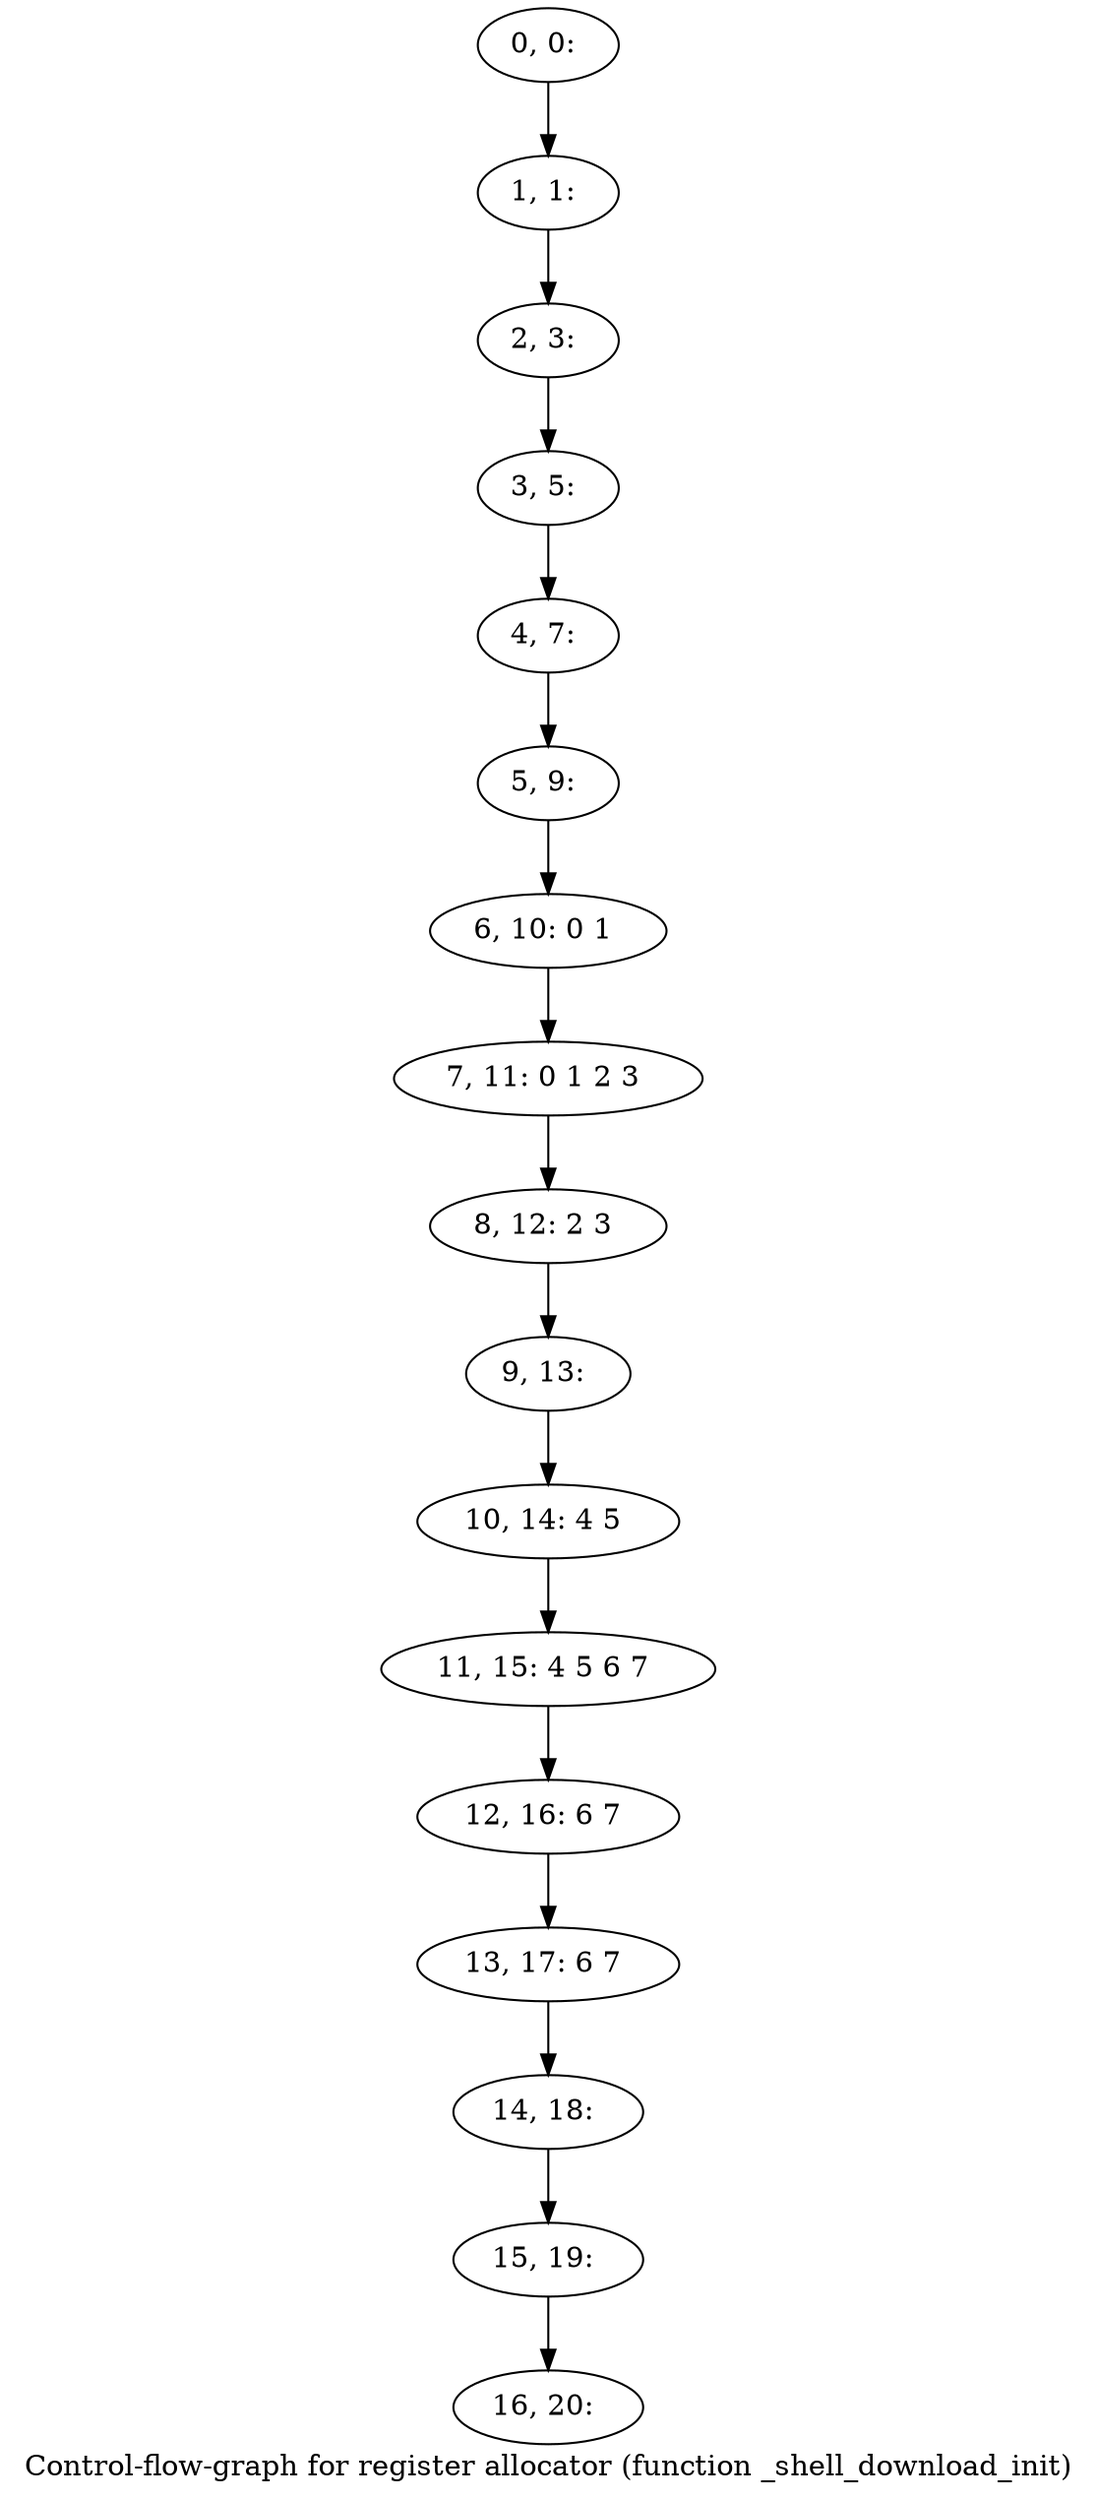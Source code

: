 digraph G {
graph [label="Control-flow-graph for register allocator (function _shell_download_init)"]
0[label="0, 0: "];
1[label="1, 1: "];
2[label="2, 3: "];
3[label="3, 5: "];
4[label="4, 7: "];
5[label="5, 9: "];
6[label="6, 10: 0 1 "];
7[label="7, 11: 0 1 2 3 "];
8[label="8, 12: 2 3 "];
9[label="9, 13: "];
10[label="10, 14: 4 5 "];
11[label="11, 15: 4 5 6 7 "];
12[label="12, 16: 6 7 "];
13[label="13, 17: 6 7 "];
14[label="14, 18: "];
15[label="15, 19: "];
16[label="16, 20: "];
0->1 ;
1->2 ;
2->3 ;
3->4 ;
4->5 ;
5->6 ;
6->7 ;
7->8 ;
8->9 ;
9->10 ;
10->11 ;
11->12 ;
12->13 ;
13->14 ;
14->15 ;
15->16 ;
}
